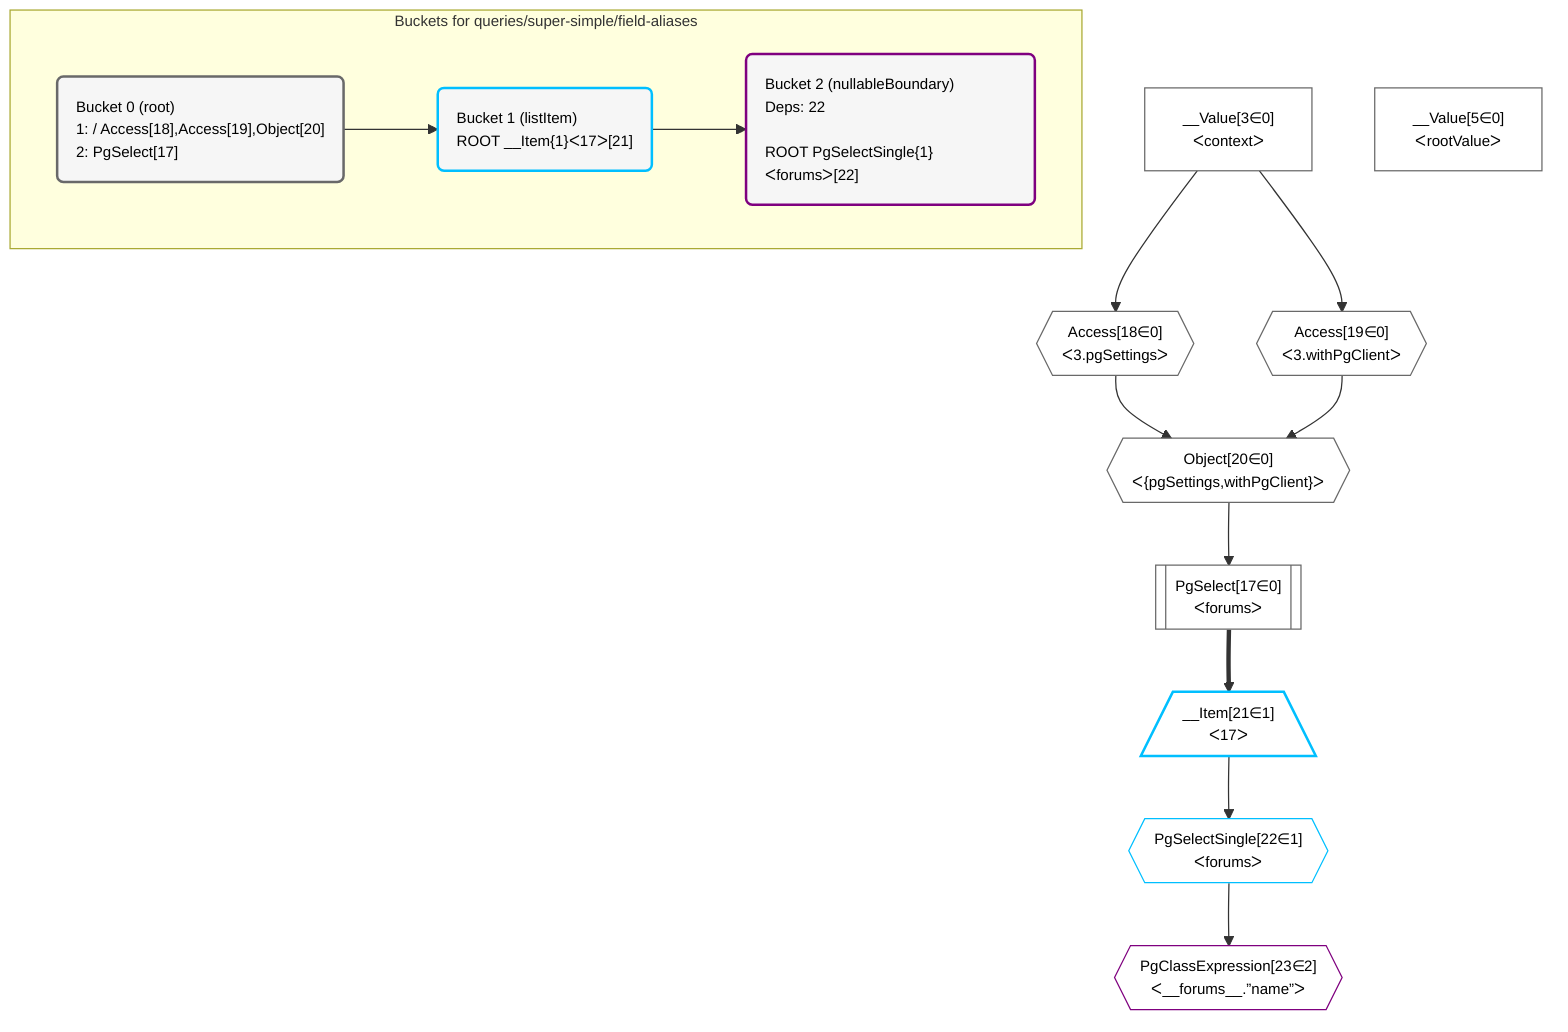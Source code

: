 %%{init: {'themeVariables': { 'fontSize': '12px'}}}%%
graph TD
    classDef path fill:#eee,stroke:#000,color:#000
    classDef plan fill:#fff,stroke-width:1px,color:#000
    classDef itemplan fill:#fff,stroke-width:2px,color:#000
    classDef unbatchedplan fill:#dff,stroke-width:1px,color:#000
    classDef sideeffectplan fill:#fcc,stroke-width:2px,color:#000
    classDef bucket fill:#f6f6f6,color:#000,stroke-width:2px,text-align:left


    %% define steps
    __Value3["__Value[3∈0]<br />ᐸcontextᐳ"]:::plan
    __Value5["__Value[5∈0]<br />ᐸrootValueᐳ"]:::plan
    Access18{{"Access[18∈0]<br />ᐸ3.pgSettingsᐳ"}}:::plan
    Access19{{"Access[19∈0]<br />ᐸ3.withPgClientᐳ"}}:::plan
    Object20{{"Object[20∈0]<br />ᐸ{pgSettings,withPgClient}ᐳ"}}:::plan
    PgSelect17[["PgSelect[17∈0]<br />ᐸforumsᐳ"]]:::plan
    __Item21[/"__Item[21∈1]<br />ᐸ17ᐳ"\]:::itemplan
    PgSelectSingle22{{"PgSelectSingle[22∈1]<br />ᐸforumsᐳ"}}:::plan
    PgClassExpression23{{"PgClassExpression[23∈2]<br />ᐸ__forums__.”name”ᐳ"}}:::plan

    %% plan dependencies
    __Value3 --> Access18
    __Value3 --> Access19
    Access18 & Access19 --> Object20
    Object20 --> PgSelect17
    PgSelect17 ==> __Item21
    __Item21 --> PgSelectSingle22
    PgSelectSingle22 --> PgClassExpression23

    subgraph "Buckets for queries/super-simple/field-aliases"
    Bucket0("Bucket 0 (root)<br />1:  / Access[18],Access[19],Object[20]<br />2: PgSelect[17]"):::bucket
    classDef bucket0 stroke:#696969
    class Bucket0,__Value3,__Value5,PgSelect17,Access18,Access19,Object20 bucket0
    Bucket1("Bucket 1 (listItem)<br />ROOT __Item{1}ᐸ17ᐳ[21]"):::bucket
    classDef bucket1 stroke:#00bfff
    class Bucket1,__Item21,PgSelectSingle22 bucket1
    Bucket2("Bucket 2 (nullableBoundary)<br />Deps: 22<br /><br />ROOT PgSelectSingle{1}ᐸforumsᐳ[22]"):::bucket
    classDef bucket2 stroke:#7f007f
    class Bucket2,PgClassExpression23 bucket2
    Bucket0 --> Bucket1
    Bucket1 --> Bucket2
    end